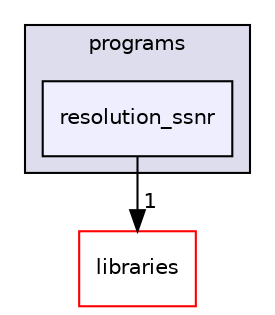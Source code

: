 digraph "xmipp/legacy/applications/programs/resolution_ssnr" {
  compound=true
  node [ fontsize="10", fontname="Helvetica"];
  edge [ labelfontsize="10", labelfontname="Helvetica"];
  subgraph clusterdir_a205c211814f26c7bbd02dbfc70fcda8 {
    graph [ bgcolor="#ddddee", pencolor="black", label="programs" fontname="Helvetica", fontsize="10", URL="dir_a205c211814f26c7bbd02dbfc70fcda8.html"]
  dir_f0f6316aeb54db9d17f43ea8c5f3a1d7 [shape=box, label="resolution_ssnr", style="filled", fillcolor="#eeeeff", pencolor="black", URL="dir_f0f6316aeb54db9d17f43ea8c5f3a1d7.html"];
  }
  dir_ec5db26cfb72886407809adaaec84b8a [shape=box label="libraries" fillcolor="white" style="filled" color="red" URL="dir_ec5db26cfb72886407809adaaec84b8a.html"];
  dir_f0f6316aeb54db9d17f43ea8c5f3a1d7->dir_ec5db26cfb72886407809adaaec84b8a [headlabel="1", labeldistance=1.5 headhref="dir_000306_000324.html"];
}
